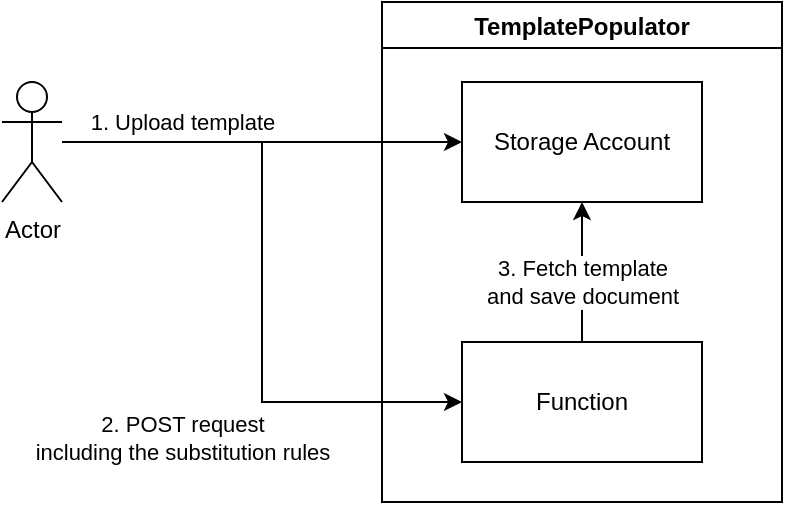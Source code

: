 <mxfile version="21.5.1" type="device">
  <diagram name="Page-1" id="YUp5ZlizNL3RBQ25fwvp">
    <mxGraphModel dx="604" dy="405" grid="1" gridSize="10" guides="1" tooltips="1" connect="1" arrows="1" fold="1" page="1" pageScale="1" pageWidth="827" pageHeight="1169" math="0" shadow="0">
      <root>
        <mxCell id="0" />
        <mxCell id="1" parent="0" />
        <mxCell id="cw4TwNczknK1vkrM3wKu-5" style="edgeStyle=orthogonalEdgeStyle;rounded=0;orthogonalLoop=1;jettySize=auto;html=1;entryX=0;entryY=0.5;entryDx=0;entryDy=0;" edge="1" parent="1" source="cw4TwNczknK1vkrM3wKu-1" target="cw4TwNczknK1vkrM3wKu-2">
          <mxGeometry relative="1" as="geometry" />
        </mxCell>
        <mxCell id="cw4TwNczknK1vkrM3wKu-6" value="1. Upload template" style="edgeLabel;html=1;align=center;verticalAlign=middle;resizable=0;points=[];" vertex="1" connectable="0" parent="cw4TwNczknK1vkrM3wKu-5">
          <mxGeometry x="-0.652" y="2" relative="1" as="geometry">
            <mxPoint x="25" y="-8" as="offset" />
          </mxGeometry>
        </mxCell>
        <mxCell id="cw4TwNczknK1vkrM3wKu-7" style="edgeStyle=orthogonalEdgeStyle;rounded=0;orthogonalLoop=1;jettySize=auto;html=1;entryX=0;entryY=0.5;entryDx=0;entryDy=0;" edge="1" parent="1" source="cw4TwNczknK1vkrM3wKu-1" target="cw4TwNczknK1vkrM3wKu-4">
          <mxGeometry relative="1" as="geometry" />
        </mxCell>
        <mxCell id="cw4TwNczknK1vkrM3wKu-8" value="2. POST request&lt;br&gt;including the substitution rules" style="edgeLabel;html=1;align=center;verticalAlign=middle;resizable=0;points=[];" vertex="1" connectable="0" parent="cw4TwNczknK1vkrM3wKu-7">
          <mxGeometry x="0.371" y="2" relative="1" as="geometry">
            <mxPoint x="-42" y="22" as="offset" />
          </mxGeometry>
        </mxCell>
        <mxCell id="cw4TwNczknK1vkrM3wKu-1" value="Actor" style="shape=umlActor;verticalLabelPosition=bottom;verticalAlign=top;html=1;outlineConnect=0;" vertex="1" parent="1">
          <mxGeometry x="160" y="140" width="30" height="60" as="geometry" />
        </mxCell>
        <mxCell id="cw4TwNczknK1vkrM3wKu-3" value="TemplatePopulator" style="swimlane;" vertex="1" parent="1">
          <mxGeometry x="350" y="100" width="200" height="250" as="geometry" />
        </mxCell>
        <mxCell id="cw4TwNczknK1vkrM3wKu-2" value="Storage Account" style="rounded=0;whiteSpace=wrap;html=1;" vertex="1" parent="cw4TwNczknK1vkrM3wKu-3">
          <mxGeometry x="40" y="40" width="120" height="60" as="geometry" />
        </mxCell>
        <mxCell id="cw4TwNczknK1vkrM3wKu-14" style="edgeStyle=orthogonalEdgeStyle;rounded=0;orthogonalLoop=1;jettySize=auto;html=1;entryX=0.5;entryY=1;entryDx=0;entryDy=0;" edge="1" parent="cw4TwNczknK1vkrM3wKu-3" source="cw4TwNczknK1vkrM3wKu-4" target="cw4TwNczknK1vkrM3wKu-2">
          <mxGeometry relative="1" as="geometry" />
        </mxCell>
        <mxCell id="cw4TwNczknK1vkrM3wKu-15" value="3. Fetch template&lt;br&gt;and save document" style="edgeLabel;html=1;align=center;verticalAlign=middle;resizable=0;points=[];" vertex="1" connectable="0" parent="cw4TwNczknK1vkrM3wKu-14">
          <mxGeometry x="0.118" relative="1" as="geometry">
            <mxPoint y="9" as="offset" />
          </mxGeometry>
        </mxCell>
        <mxCell id="cw4TwNczknK1vkrM3wKu-4" value="Function" style="rounded=0;whiteSpace=wrap;html=1;" vertex="1" parent="cw4TwNczknK1vkrM3wKu-3">
          <mxGeometry x="40" y="170" width="120" height="60" as="geometry" />
        </mxCell>
      </root>
    </mxGraphModel>
  </diagram>
</mxfile>
